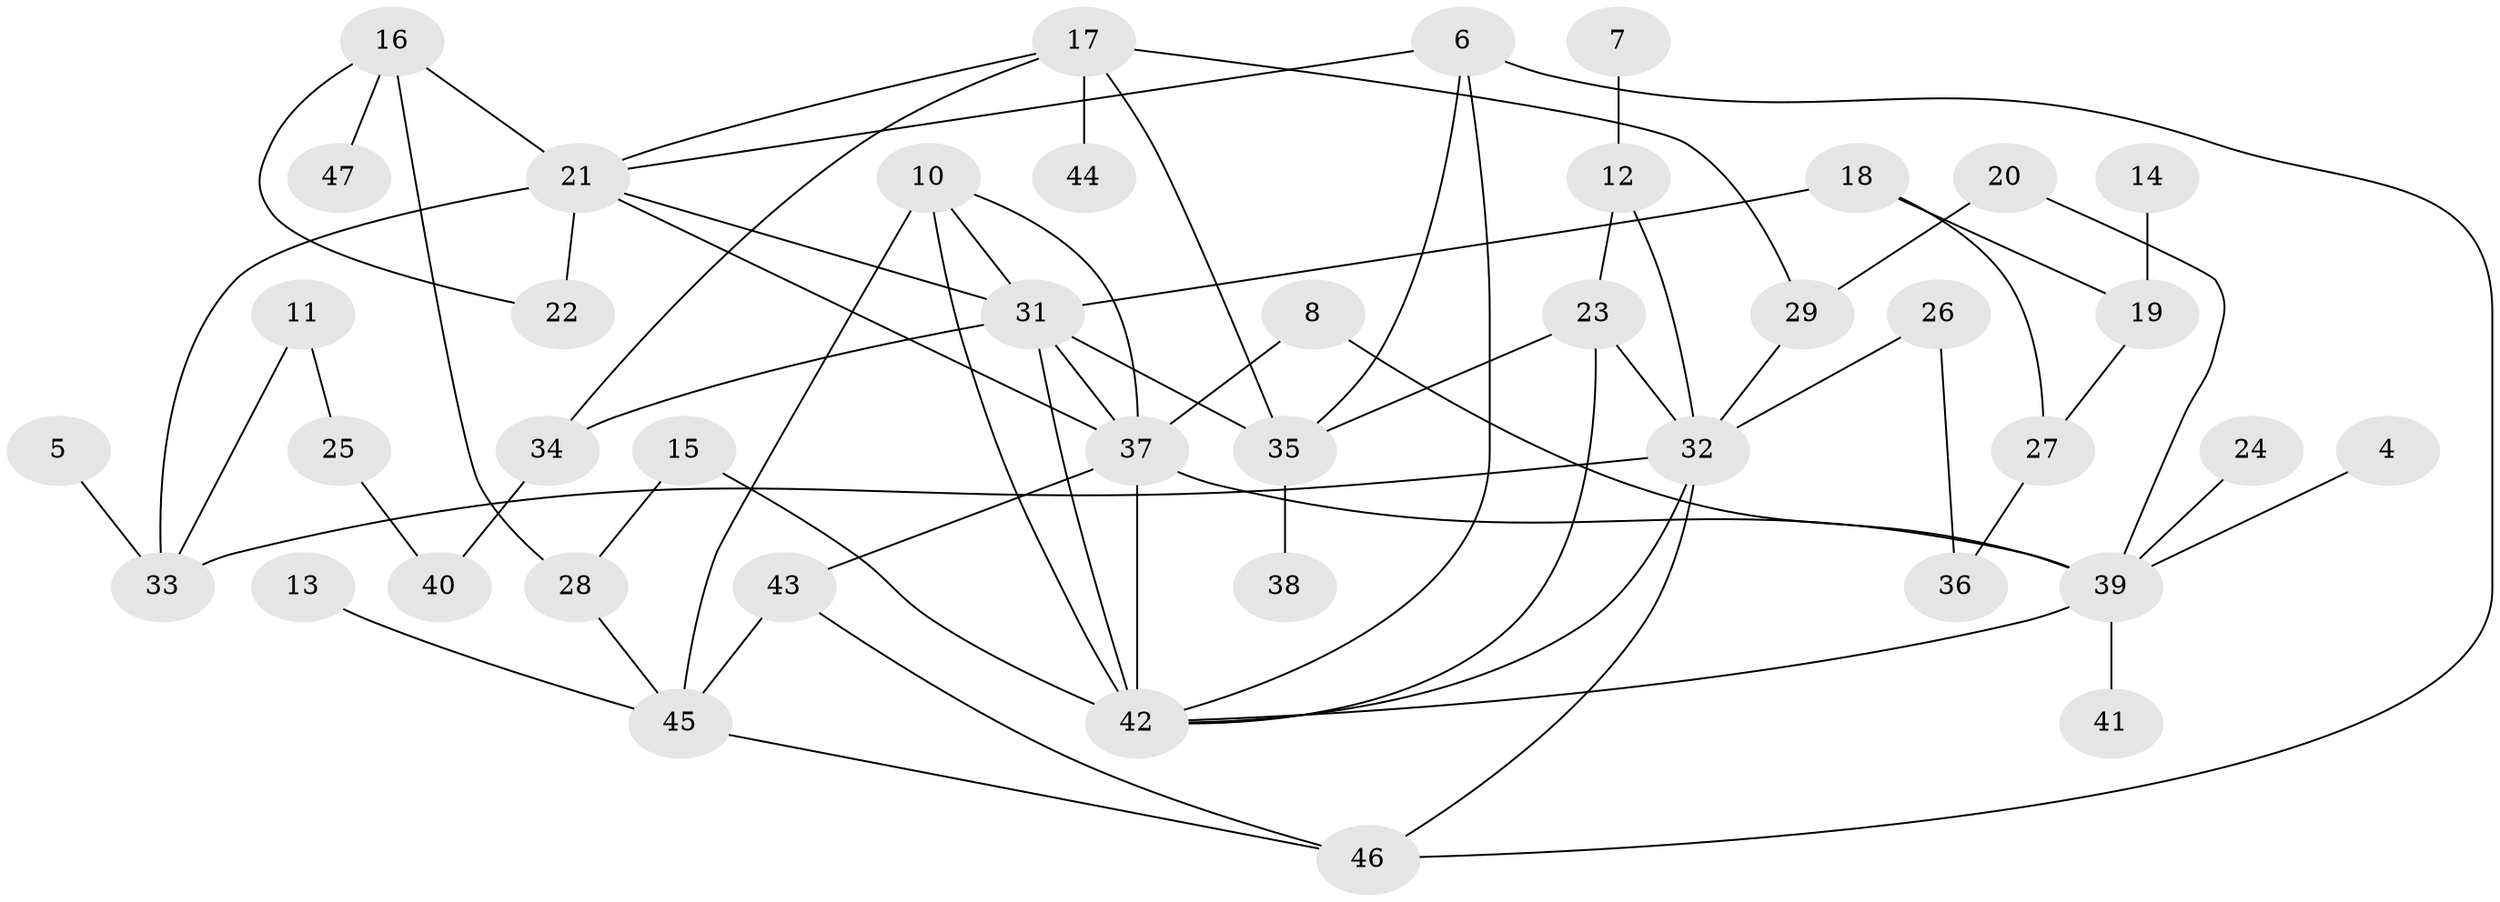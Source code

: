 // original degree distribution, {4: 0.13978494623655913, 1: 0.20430107526881722, 0: 0.043010752688172046, 2: 0.3010752688172043, 5: 0.10752688172043011, 3: 0.1827956989247312, 6: 0.021505376344086023}
// Generated by graph-tools (version 1.1) at 2025/00/03/09/25 03:00:48]
// undirected, 42 vertices, 67 edges
graph export_dot {
graph [start="1"]
  node [color=gray90,style=filled];
  4;
  5;
  6;
  7;
  8;
  10;
  11;
  12;
  13;
  14;
  15;
  16;
  17;
  18;
  19;
  20;
  21;
  22;
  23;
  24;
  25;
  26;
  27;
  28;
  29;
  31;
  32;
  33;
  34;
  35;
  36;
  37;
  38;
  39;
  40;
  41;
  42;
  43;
  44;
  45;
  46;
  47;
  4 -- 39 [weight=1.0];
  5 -- 33 [weight=1.0];
  6 -- 21 [weight=1.0];
  6 -- 35 [weight=1.0];
  6 -- 42 [weight=1.0];
  6 -- 46 [weight=1.0];
  7 -- 12 [weight=1.0];
  8 -- 37 [weight=1.0];
  8 -- 39 [weight=1.0];
  10 -- 31 [weight=1.0];
  10 -- 37 [weight=1.0];
  10 -- 42 [weight=2.0];
  10 -- 45 [weight=1.0];
  11 -- 25 [weight=1.0];
  11 -- 33 [weight=1.0];
  12 -- 23 [weight=1.0];
  12 -- 32 [weight=1.0];
  13 -- 45 [weight=1.0];
  14 -- 19 [weight=1.0];
  15 -- 28 [weight=1.0];
  15 -- 42 [weight=1.0];
  16 -- 21 [weight=1.0];
  16 -- 22 [weight=1.0];
  16 -- 28 [weight=1.0];
  16 -- 47 [weight=1.0];
  17 -- 21 [weight=1.0];
  17 -- 29 [weight=1.0];
  17 -- 34 [weight=1.0];
  17 -- 35 [weight=1.0];
  17 -- 44 [weight=1.0];
  18 -- 19 [weight=1.0];
  18 -- 27 [weight=1.0];
  18 -- 31 [weight=2.0];
  19 -- 27 [weight=1.0];
  20 -- 29 [weight=1.0];
  20 -- 39 [weight=1.0];
  21 -- 22 [weight=1.0];
  21 -- 31 [weight=1.0];
  21 -- 33 [weight=2.0];
  21 -- 37 [weight=1.0];
  23 -- 32 [weight=1.0];
  23 -- 35 [weight=1.0];
  23 -- 42 [weight=1.0];
  24 -- 39 [weight=1.0];
  25 -- 40 [weight=1.0];
  26 -- 32 [weight=1.0];
  26 -- 36 [weight=1.0];
  27 -- 36 [weight=1.0];
  28 -- 45 [weight=1.0];
  29 -- 32 [weight=1.0];
  31 -- 34 [weight=1.0];
  31 -- 35 [weight=1.0];
  31 -- 37 [weight=1.0];
  31 -- 42 [weight=1.0];
  32 -- 33 [weight=1.0];
  32 -- 42 [weight=1.0];
  32 -- 46 [weight=1.0];
  34 -- 40 [weight=1.0];
  35 -- 38 [weight=1.0];
  37 -- 39 [weight=1.0];
  37 -- 42 [weight=2.0];
  37 -- 43 [weight=1.0];
  39 -- 41 [weight=1.0];
  39 -- 42 [weight=1.0];
  43 -- 45 [weight=1.0];
  43 -- 46 [weight=1.0];
  45 -- 46 [weight=1.0];
}
